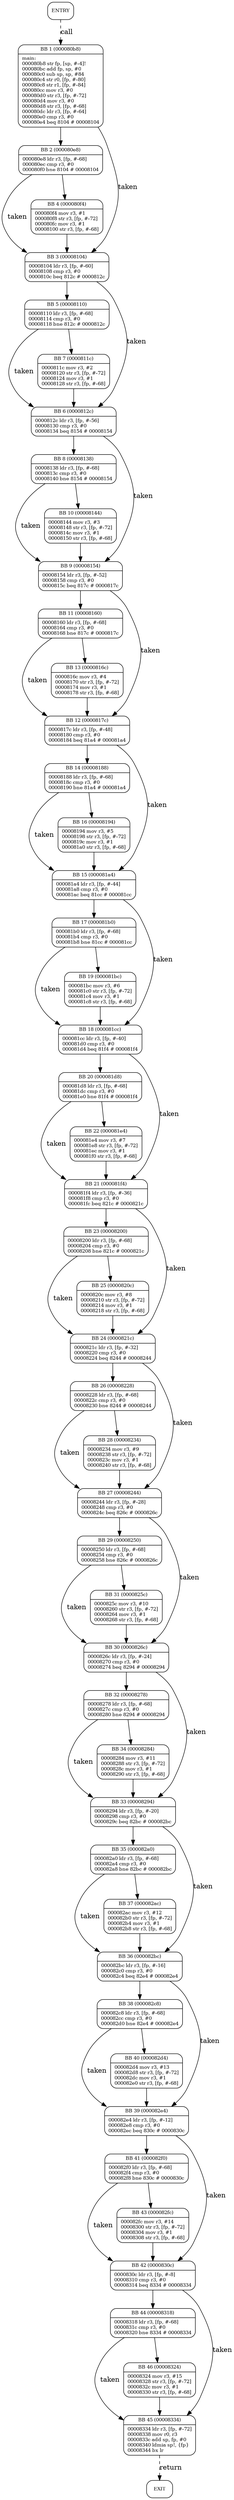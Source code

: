 digraph main{
node [shape=Mrecord, labeljust=l, fontsize=10];
	"0" [label="ENTRY"]
	"0" -> "1" [label="call", style=dashed, weight=2];
	"1" [label="{BB 1 (000080b8) | main:\l000080b8    str fp, [sp, #-4]!\l000080bc    add fp, sp, #0\l000080c0    sub sp, sp, #84\l000080c4    str r0, [fp, #-80]\l000080c8    str r1, [fp, #-84]\l000080cc    mov r3, #0\l000080d0    str r3, [fp, #-72]\l000080d4    mov r3, #0\l000080d8    str r3, [fp, #-68]\l000080dc    ldr r3, [fp, #-64]\l000080e0    cmp r3, #0\l000080e4    beq 8104    # 00008104\l }"]
	"1" -> "2" [weight=4];
	"1" -> "3" [label="taken", weight=3];
	"2" [label="{BB 2 (000080e8) | 000080e8    ldr r3, [fp, #-68]\l000080ec    cmp r3, #0\l000080f0    bne 8104    # 00008104\l }"]
	"2" -> "4" [weight=4];
	"2" -> "3" [label="taken", weight=3];
	"3" [label="{BB 3 (00008104) | 00008104    ldr r3, [fp, #-60]\l00008108    cmp r3, #0\l0000810c    beq 812c    # 0000812c\l }"]
	"3" -> "5" [weight=4];
	"3" -> "6" [label="taken", weight=3];
	"4" [label="{BB 4 (000080f4) | 000080f4    mov r3, #1\l000080f8    str r3, [fp, #-72]\l000080fc    mov r3, #1\l00008100    str r3, [fp, #-68]\l }"]
	"4" -> "3" [weight=4];
	"5" [label="{BB 5 (00008110) | 00008110    ldr r3, [fp, #-68]\l00008114    cmp r3, #0\l00008118    bne 812c    # 0000812c\l }"]
	"5" -> "7" [weight=4];
	"5" -> "6" [label="taken", weight=3];
	"6" [label="{BB 6 (0000812c) | 0000812c    ldr r3, [fp, #-56]\l00008130    cmp r3, #0\l00008134    beq 8154    # 00008154\l }"]
	"6" -> "8" [weight=4];
	"6" -> "9" [label="taken", weight=3];
	"7" [label="{BB 7 (0000811c) | 0000811c    mov r3, #2\l00008120    str r3, [fp, #-72]\l00008124    mov r3, #1\l00008128    str r3, [fp, #-68]\l }"]
	"7" -> "6" [weight=4];
	"8" [label="{BB 8 (00008138) | 00008138    ldr r3, [fp, #-68]\l0000813c    cmp r3, #0\l00008140    bne 8154    # 00008154\l }"]
	"8" -> "10" [weight=4];
	"8" -> "9" [label="taken", weight=3];
	"9" [label="{BB 9 (00008154) | 00008154    ldr r3, [fp, #-52]\l00008158    cmp r3, #0\l0000815c    beq 817c    # 0000817c\l }"]
	"9" -> "11" [weight=4];
	"9" -> "12" [label="taken", weight=3];
	"10" [label="{BB 10 (00008144) | 00008144    mov r3, #3\l00008148    str r3, [fp, #-72]\l0000814c    mov r3, #1\l00008150    str r3, [fp, #-68]\l }"]
	"10" -> "9" [weight=4];
	"11" [label="{BB 11 (00008160) | 00008160    ldr r3, [fp, #-68]\l00008164    cmp r3, #0\l00008168    bne 817c    # 0000817c\l }"]
	"11" -> "13" [weight=4];
	"11" -> "12" [label="taken", weight=3];
	"12" [label="{BB 12 (0000817c) | 0000817c    ldr r3, [fp, #-48]\l00008180    cmp r3, #0\l00008184    beq 81a4    # 000081a4\l }"]
	"12" -> "14" [weight=4];
	"12" -> "15" [label="taken", weight=3];
	"13" [label="{BB 13 (0000816c) | 0000816c    mov r3, #4\l00008170    str r3, [fp, #-72]\l00008174    mov r3, #1\l00008178    str r3, [fp, #-68]\l }"]
	"13" -> "12" [weight=4];
	"14" [label="{BB 14 (00008188) | 00008188    ldr r3, [fp, #-68]\l0000818c    cmp r3, #0\l00008190    bne 81a4    # 000081a4\l }"]
	"14" -> "16" [weight=4];
	"14" -> "15" [label="taken", weight=3];
	"15" [label="{BB 15 (000081a4) | 000081a4    ldr r3, [fp, #-44]\l000081a8    cmp r3, #0\l000081ac    beq 81cc    # 000081cc\l }"]
	"15" -> "17" [weight=4];
	"15" -> "18" [label="taken", weight=3];
	"16" [label="{BB 16 (00008194) | 00008194    mov r3, #5\l00008198    str r3, [fp, #-72]\l0000819c    mov r3, #1\l000081a0    str r3, [fp, #-68]\l }"]
	"16" -> "15" [weight=4];
	"17" [label="{BB 17 (000081b0) | 000081b0    ldr r3, [fp, #-68]\l000081b4    cmp r3, #0\l000081b8    bne 81cc    # 000081cc\l }"]
	"17" -> "19" [weight=4];
	"17" -> "18" [label="taken", weight=3];
	"18" [label="{BB 18 (000081cc) | 000081cc    ldr r3, [fp, #-40]\l000081d0    cmp r3, #0\l000081d4    beq 81f4    # 000081f4\l }"]
	"18" -> "20" [weight=4];
	"18" -> "21" [label="taken", weight=3];
	"19" [label="{BB 19 (000081bc) | 000081bc    mov r3, #6\l000081c0    str r3, [fp, #-72]\l000081c4    mov r3, #1\l000081c8    str r3, [fp, #-68]\l }"]
	"19" -> "18" [weight=4];
	"20" [label="{BB 20 (000081d8) | 000081d8    ldr r3, [fp, #-68]\l000081dc    cmp r3, #0\l000081e0    bne 81f4    # 000081f4\l }"]
	"20" -> "22" [weight=4];
	"20" -> "21" [label="taken", weight=3];
	"21" [label="{BB 21 (000081f4) | 000081f4    ldr r3, [fp, #-36]\l000081f8    cmp r3, #0\l000081fc    beq 821c    # 0000821c\l }"]
	"21" -> "23" [weight=4];
	"21" -> "24" [label="taken", weight=3];
	"22" [label="{BB 22 (000081e4) | 000081e4    mov r3, #7\l000081e8    str r3, [fp, #-72]\l000081ec    mov r3, #1\l000081f0    str r3, [fp, #-68]\l }"]
	"22" -> "21" [weight=4];
	"23" [label="{BB 23 (00008200) | 00008200    ldr r3, [fp, #-68]\l00008204    cmp r3, #0\l00008208    bne 821c    # 0000821c\l }"]
	"23" -> "25" [weight=4];
	"23" -> "24" [label="taken", weight=3];
	"24" [label="{BB 24 (0000821c) | 0000821c    ldr r3, [fp, #-32]\l00008220    cmp r3, #0\l00008224    beq 8244    # 00008244\l }"]
	"24" -> "26" [weight=4];
	"24" -> "27" [label="taken", weight=3];
	"25" [label="{BB 25 (0000820c) | 0000820c    mov r3, #8\l00008210    str r3, [fp, #-72]\l00008214    mov r3, #1\l00008218    str r3, [fp, #-68]\l }"]
	"25" -> "24" [weight=4];
	"26" [label="{BB 26 (00008228) | 00008228    ldr r3, [fp, #-68]\l0000822c    cmp r3, #0\l00008230    bne 8244    # 00008244\l }"]
	"26" -> "28" [weight=4];
	"26" -> "27" [label="taken", weight=3];
	"27" [label="{BB 27 (00008244) | 00008244    ldr r3, [fp, #-28]\l00008248    cmp r3, #0\l0000824c    beq 826c    # 0000826c\l }"]
	"27" -> "29" [weight=4];
	"27" -> "30" [label="taken", weight=3];
	"28" [label="{BB 28 (00008234) | 00008234    mov r3, #9\l00008238    str r3, [fp, #-72]\l0000823c    mov r3, #1\l00008240    str r3, [fp, #-68]\l }"]
	"28" -> "27" [weight=4];
	"29" [label="{BB 29 (00008250) | 00008250    ldr r3, [fp, #-68]\l00008254    cmp r3, #0\l00008258    bne 826c    # 0000826c\l }"]
	"29" -> "31" [weight=4];
	"29" -> "30" [label="taken", weight=3];
	"30" [label="{BB 30 (0000826c) | 0000826c    ldr r3, [fp, #-24]\l00008270    cmp r3, #0\l00008274    beq 8294    # 00008294\l }"]
	"30" -> "32" [weight=4];
	"30" -> "33" [label="taken", weight=3];
	"31" [label="{BB 31 (0000825c) | 0000825c    mov r3, #10\l00008260    str r3, [fp, #-72]\l00008264    mov r3, #1\l00008268    str r3, [fp, #-68]\l }"]
	"31" -> "30" [weight=4];
	"32" [label="{BB 32 (00008278) | 00008278    ldr r3, [fp, #-68]\l0000827c    cmp r3, #0\l00008280    bne 8294    # 00008294\l }"]
	"32" -> "34" [weight=4];
	"32" -> "33" [label="taken", weight=3];
	"33" [label="{BB 33 (00008294) | 00008294    ldr r3, [fp, #-20]\l00008298    cmp r3, #0\l0000829c    beq 82bc    # 000082bc\l }"]
	"33" -> "35" [weight=4];
	"33" -> "36" [label="taken", weight=3];
	"34" [label="{BB 34 (00008284) | 00008284    mov r3, #11\l00008288    str r3, [fp, #-72]\l0000828c    mov r3, #1\l00008290    str r3, [fp, #-68]\l }"]
	"34" -> "33" [weight=4];
	"35" [label="{BB 35 (000082a0) | 000082a0    ldr r3, [fp, #-68]\l000082a4    cmp r3, #0\l000082a8    bne 82bc    # 000082bc\l }"]
	"35" -> "37" [weight=4];
	"35" -> "36" [label="taken", weight=3];
	"36" [label="{BB 36 (000082bc) | 000082bc    ldr r3, [fp, #-16]\l000082c0    cmp r3, #0\l000082c4    beq 82e4    # 000082e4\l }"]
	"36" -> "38" [weight=4];
	"36" -> "39" [label="taken", weight=3];
	"37" [label="{BB 37 (000082ac) | 000082ac    mov r3, #12\l000082b0    str r3, [fp, #-72]\l000082b4    mov r3, #1\l000082b8    str r3, [fp, #-68]\l }"]
	"37" -> "36" [weight=4];
	"38" [label="{BB 38 (000082c8) | 000082c8    ldr r3, [fp, #-68]\l000082cc    cmp r3, #0\l000082d0    bne 82e4    # 000082e4\l }"]
	"38" -> "40" [weight=4];
	"38" -> "39" [label="taken", weight=3];
	"39" [label="{BB 39 (000082e4) | 000082e4    ldr r3, [fp, #-12]\l000082e8    cmp r3, #0\l000082ec    beq 830c    # 0000830c\l }"]
	"39" -> "41" [weight=4];
	"39" -> "42" [label="taken", weight=3];
	"40" [label="{BB 40 (000082d4) | 000082d4    mov r3, #13\l000082d8    str r3, [fp, #-72]\l000082dc    mov r3, #1\l000082e0    str r3, [fp, #-68]\l }"]
	"40" -> "39" [weight=4];
	"41" [label="{BB 41 (000082f0) | 000082f0    ldr r3, [fp, #-68]\l000082f4    cmp r3, #0\l000082f8    bne 830c    # 0000830c\l }"]
	"41" -> "43" [weight=4];
	"41" -> "42" [label="taken", weight=3];
	"42" [label="{BB 42 (0000830c) | 0000830c    ldr r3, [fp, #-8]\l00008310    cmp r3, #0\l00008314    beq 8334    # 00008334\l }"]
	"42" -> "44" [weight=4];
	"42" -> "45" [label="taken", weight=3];
	"43" [label="{BB 43 (000082fc) | 000082fc    mov r3, #14\l00008300    str r3, [fp, #-72]\l00008304    mov r3, #1\l00008308    str r3, [fp, #-68]\l }"]
	"43" -> "42" [weight=4];
	"44" [label="{BB 44 (00008318) | 00008318    ldr r3, [fp, #-68]\l0000831c    cmp r3, #0\l00008320    bne 8334    # 00008334\l }"]
	"44" -> "46" [weight=4];
	"44" -> "45" [label="taken", weight=3];
	"45" [label="{BB 45 (00008334) | 00008334    ldr r3, [fp, #-72]\l00008338    mov r0, r3\l0000833c    add sp, fp, #0\l00008340    ldmia sp!, \{fp\}\l00008344    bx lr\l }"]
	"45" -> "47" [label="return", style=dashed, weight=2];
	"46" [label="{BB 46 (00008324) | 00008324    mov r3, #15\l00008328    str r3, [fp, #-72]\l0000832c    mov r3, #1\l00008330    str r3, [fp, #-68]\l }"]
	"46" -> "45" [weight=4];
	"47" [label="EXIT"]
}
